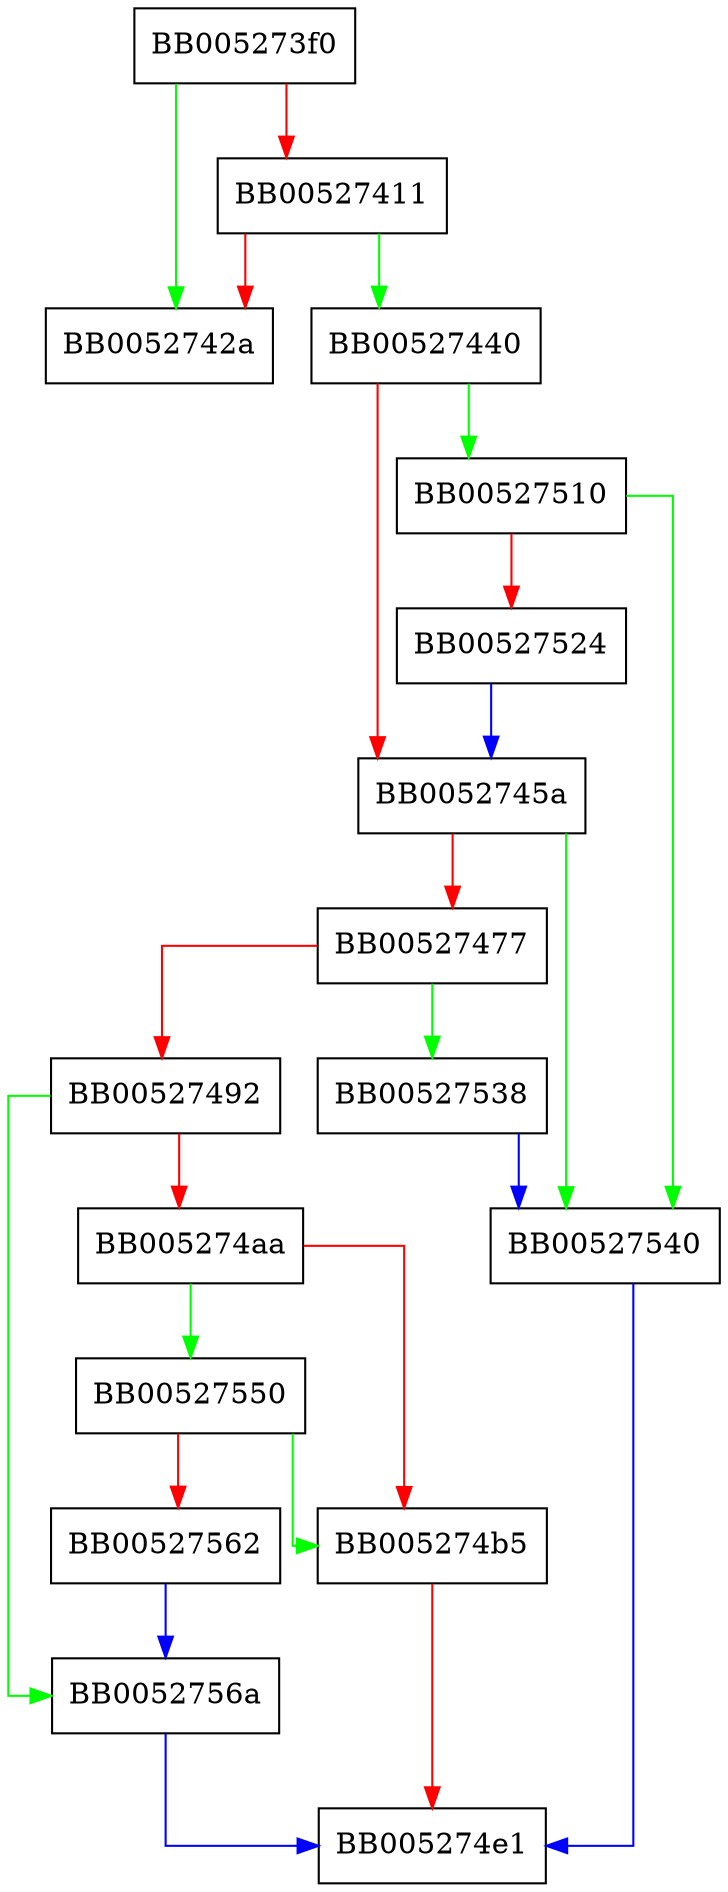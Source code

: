 digraph ossl_x509_algor_md_to_mgf1 {
  node [shape="box"];
  graph [splines=ortho];
  BB005273f0 -> BB0052742a [color="green"];
  BB005273f0 -> BB00527411 [color="red"];
  BB00527411 -> BB00527440 [color="green"];
  BB00527411 -> BB0052742a [color="red"];
  BB00527440 -> BB00527510 [color="green"];
  BB00527440 -> BB0052745a [color="red"];
  BB0052745a -> BB00527540 [color="green"];
  BB0052745a -> BB00527477 [color="red"];
  BB00527477 -> BB00527538 [color="green"];
  BB00527477 -> BB00527492 [color="red"];
  BB00527492 -> BB0052756a [color="green"];
  BB00527492 -> BB005274aa [color="red"];
  BB005274aa -> BB00527550 [color="green"];
  BB005274aa -> BB005274b5 [color="red"];
  BB005274b5 -> BB005274e1 [color="red"];
  BB00527510 -> BB00527540 [color="green"];
  BB00527510 -> BB00527524 [color="red"];
  BB00527524 -> BB0052745a [color="blue"];
  BB00527538 -> BB00527540 [color="blue"];
  BB00527540 -> BB005274e1 [color="blue"];
  BB00527550 -> BB005274b5 [color="green"];
  BB00527550 -> BB00527562 [color="red"];
  BB00527562 -> BB0052756a [color="blue"];
  BB0052756a -> BB005274e1 [color="blue"];
}
